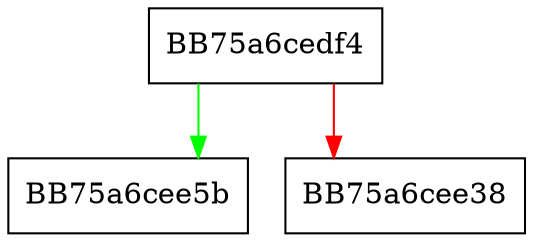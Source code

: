 digraph MetaVaultRecordAutoFeatureControl {
  node [shape="box"];
  graph [splines=ortho];
  BB75a6cedf4 -> BB75a6cee5b [color="green"];
  BB75a6cedf4 -> BB75a6cee38 [color="red"];
}